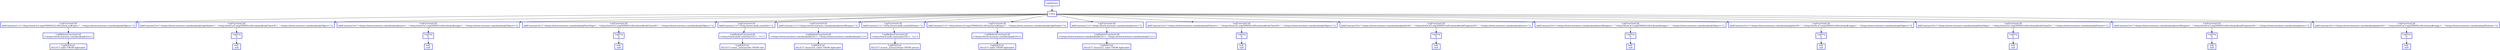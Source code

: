 digraph  g{
node [shape=rectangle, color=black, fontcolor=black, style=bold]
0 [label="LogDistinct" , color = blue] ; 
1 [label="Union", color = blue] ; 
0 -> 1 ; 
2 [label="LogFunctionCall
AddConstant{1=(\"<http://www.w3.org/1999/02/22-rdf-syntax-ns#type>\", \"<https://www.starwars.com/databank/Object>\")}" , color = blue] ; 
1 -> 2 ; 
3 [label="LogSkolemFunctionCall
(<https://www.starwars.com/databank/{0}>)" , color = blue] ; 
2 -> 3 ; 
4 [label="LogSQLEval 
SELECT saber FROM lightsaber", color = blue] ; 
3 -> 4 ; 
6 [label="LogFunctionCall
AddConstant{0=(\"<https://www.starwars.com/databank/LightSaber>\", \"<http://www.w3.org/2000/01/rdf-schema#subClassOf>\", \"<https://www.starwars.com/databank/Object>\")}" , color = blue] ; 
1 -> 6 ; 
7 [label="LogProj
[]" , color = blue] ; 
6 -> 7 ; 
8 [label="null 
null", color = blue] ; 
7 -> 8 ; 
10 [label="LogFunctionCall
AddConstant{0=(\"<https://www.starwars.com/databank/uses>\", \"<http://www.w3.org/2000/01/rdf-schema#range>\", \"<https://www.starwars.com/databank/Object>\")}" , color = blue] ; 
1 -> 10 ; 
11 [label="LogProj
[]" , color = blue] ; 
10 -> 11 ; 
12 [label="null 
null", color = blue] ; 
11 -> 12 ; 
14 [label="LogFunctionCall
AddConstant{0=(\"<https://www.starwars.com/databank/StarShip>\", \"<http://www.w3.org/2000/01/rdf-schema#subClassOf>\", \"<https://www.starwars.com/databank/Object>\")}" , color = blue] ; 
1 -> 14 ; 
15 [label="LogProj
[]" , color = blue] ; 
14 -> 15 ; 
16 [label="null 
null", color = blue] ; 
15 -> 16 ; 
18 [label="LogFunctionCall
AddConstant{1=(\"<http://www.imdb.com/title>\")}" , color = blue] ; 
1 -> 18 ; 
19 [label="LogSkolemFunctionCall
(<http://www.imdb.com/title/{0}>, \"{1}\")" , color = blue] ; 
18 -> 19 ; 
20 [label="LogSQLEval 
SELECT tconst, primarytitle FROM title", color = blue] ; 
19 -> 20 ; 
22 [label="LogFunctionCall
AddConstant{1=(\"<https://www.starwars.com/databank/usesWeapon>\")}" , color = blue] ; 
1 -> 22 ; 
23 [label="LogSkolemFunctionCall
(<https://www.starwars.com/databank/{0}>, <https://www.starwars.com/databank/{1}>)" , color = blue] ; 
22 -> 23 ; 
24 [label="LogSQLEval 
SELECT character, saber FROM lightsaber", color = blue] ; 
23 -> 24 ; 
26 [label="LogFunctionCall
AddConstant{1=(\"<http://www.imdb.com/fullName>\")}" , color = blue] ; 
1 -> 26 ; 
27 [label="LogSkolemFunctionCall
(<http://www.imdb.com/name/{0}>, \"{1}\")" , color = blue] ; 
26 -> 27 ; 
28 [label="LogSQLEval 
SELECT nconst, primaryName FROM person", color = blue] ; 
27 -> 28 ; 
30 [label="LogFunctionCall
AddConstant{1=(\"<http://www.w3.org/1999/02/22-rdf-syntax-ns#type>\", \"<https://www.starwars.com/databank/LightSaber>\")}" , color = blue] ; 
1 -> 30 ; 
31 [label="LogSkolemFunctionCall
(<https://www.starwars.com/databank/{0}>)" , color = blue] ; 
30 -> 31 ; 
32 [label="LogSQLEval 
SELECT saber FROM lightsaber", color = blue] ; 
31 -> 32 ; 
34 [label="LogFunctionCall
AddConstant{1=(\"<https://www.starwars.com/databank/uses>\")}" , color = blue] ; 
1 -> 34 ; 
35 [label="LogSkolemFunctionCall
(<https://www.starwars.com/databank/{0}>, <https://www.starwars.com/databank/{1}>)" , color = blue] ; 
34 -> 35 ; 
36 [label="LogSQLEval 
SELECT character, saber FROM lightsaber", color = blue] ; 
35 -> 36 ; 
38 [label="LogFunctionCall
AddConstant{0=(\"<https://www.starwars.com/databank/Vehicle>\", \"<http://www.w3.org/2000/01/rdf-schema#subClassOf>\", \"<https://www.starwars.com/databank/Object>\")}" , color = blue] ; 
1 -> 38 ; 
39 [label="LogProj
[]" , color = blue] ; 
38 -> 39 ; 
40 [label="null 
null", color = blue] ; 
39 -> 40 ; 
42 [label="LogFunctionCall
AddConstant{0=(\"<https://www.starwars.com/databank/pilotOf>\", \"<http://www.w3.org/2000/01/rdf-schema#subPropertyOf>\", \"<https://www.starwars.com/databank/uses>\")}" , color = blue] ; 
1 -> 42 ; 
43 [label="LogProj
[]" , color = blue] ; 
42 -> 43 ; 
44 [label="null 
null", color = blue] ; 
43 -> 44 ; 
46 [label="LogFunctionCall
AddConstant{0=(\"<https://www.starwars.com/databank/usesWeapon>\", \"<http://www.w3.org/2000/01/rdf-schema#range>\", \"<https://www.starwars.com/databank/Object>\")}" , color = blue] ; 
1 -> 46 ; 
47 [label="LogProj
[]" , color = blue] ; 
46 -> 47 ; 
48 [label="null 
null", color = blue] ; 
47 -> 48 ; 
50 [label="LogFunctionCall
AddConstant{0=(\"<https://www.starwars.com/databank/pilotOf>\", \"<http://www.w3.org/2000/01/rdf-schema#range>\", \"<https://www.starwars.com/databank/Object>\")}" , color = blue] ; 
1 -> 50 ; 
51 [label="LogProj
[]" , color = blue] ; 
50 -> 51 ; 
52 [label="null 
null", color = blue] ; 
51 -> 52 ; 
54 [label="LogFunctionCall
AddConstant{0=(\"<https://www.starwars.com/databank/StarShip>\", \"<http://www.w3.org/2000/01/rdf-schema#subClassOf>\", \"<https://www.starwars.com/databank/Vehicle>\")}" , color = blue] ; 
1 -> 54 ; 
55 [label="LogProj
[]" , color = blue] ; 
54 -> 55 ; 
56 [label="null 
null", color = blue] ; 
55 -> 56 ; 
58 [label="LogFunctionCall
AddConstant{0=(\"<https://www.starwars.com/databank/usesWeapon>\", \"<http://www.w3.org/2000/01/rdf-schema#subPropertyOf>\", \"<https://www.starwars.com/databank/uses>\")}" , color = blue] ; 
1 -> 58 ; 
59 [label="LogProj
[]" , color = blue] ; 
58 -> 59 ; 
60 [label="null 
null", color = blue] ; 
59 -> 60 ; 
62 [label="LogFunctionCall
AddConstant{0=(\"<https://www.starwars.com/databank/pilotOf>\", \"<http://www.w3.org/2000/01/rdf-schema#range>\", \"<https://www.starwars.com/databank/Vehicle>\")}" , color = blue] ; 
1 -> 62 ; 
63 [label="LogProj
[]" , color = blue] ; 
62 -> 63 ; 
64 [label="null 
null", color = blue] ; 
63 -> 64 ; 
}

